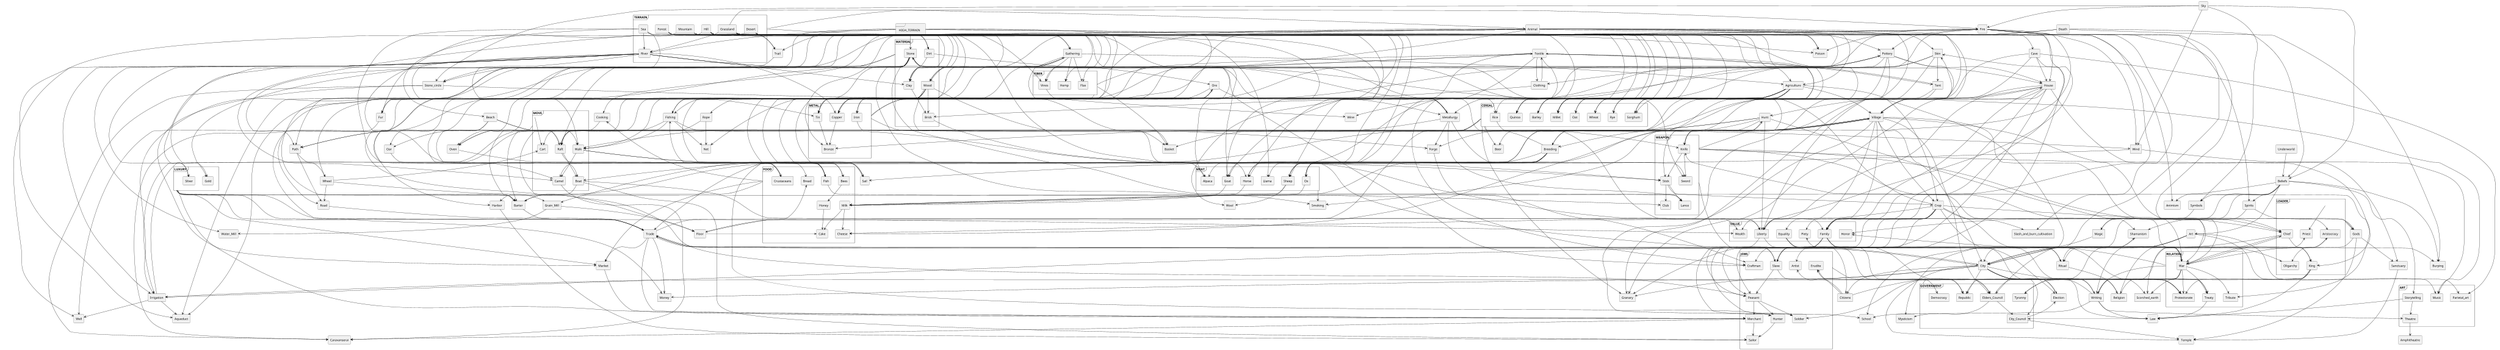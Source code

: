 @startuml
scale max 4096*4096

frame ART {
  rectangle Storytelling
  rectangle Music
  rectangle Parietal_art
  rectangle Theatre
}
frame RELATION {
  rectangle Treaty
  rectangle Tribute
  rectangle Protectorate
  rectangle War
}
frame TERRAIN {
  rectangle Grassland
  rectangle Hill
  rectangle Mountain
  rectangle Forest
  rectangle River
  rectangle Desert
  rectangle Sea
}
frame CEREAL {
  rectangle Barley
  rectangle Quinoa
  rectangle Oat
  rectangle Millet
  rectangle Sorghum
  rectangle Wheat
  rectangle Rye
  rectangle Rice
}
frame LUXURY {
  rectangle Gold
  rectangle Silver
}
frame VALUE {
  rectangle Honor
  rectangle Family
  rectangle Piety
  rectangle Equality
  rectangle Liberty
  rectangle Wealth
}
frame MEAT {
  rectangle Llama
  rectangle Horse
  rectangle Ox
  rectangle Sheep
  rectangle Goat
  rectangle Alpaca
}
frame FIBER {
  rectangle Hemp
  rectangle Vines
  rectangle Flax
}
frame LEADER {
  rectangle Aristocracy
  rectangle Oligarchy
  rectangle Chief
  rectangle King
  rectangle Priest
}
frame JOBS {
  rectangle Artist
  rectangle Hunter
  rectangle Soldier
  rectangle Slave
  rectangle Craftman
  rectangle Merchant
  rectangle Peasant
  rectangle Erudite
  rectangle Sailor
}
frame MOVE {
  rectangle Walk
  rectangle Horse
  rectangle Ox
  rectangle Raft
  rectangle Camel
  rectangle Boat
  rectangle Cart
}
frame HIGH_TERRAIN {
  rectangle Hill
  rectangle Mountain
}
frame METAL {
  rectangle Bronze
  rectangle Tin
  rectangle Iron
  rectangle Copper
}
frame WEAPON {
  rectangle Knife
  rectangle Sword
  rectangle Club
  rectangle Stick
  rectangle Lance
}
frame GOVERNMENT {
  rectangle Aristocracy
  rectangle Oligarchy
  rectangle Chief
  rectangle King
  rectangle Priest
  rectangle Democracy
  rectangle City_Council
  rectangle Elders_Council
  rectangle Republic
  rectangle Tyranny
}
frame MATERIAL {
  rectangle Clay
  rectangle Wood
  rectangle Brick
  rectangle Dirt
  rectangle Stone
}
frame FOOD {
  rectangle Barley
  rectangle Quinoa
  rectangle Oat
  rectangle Cake
  rectangle Ox
  rectangle Sorghum
  rectangle Cheese
  rectangle Alpaca
  rectangle Bees
  rectangle Bread
  rectangle Honey
  rectangle Crustaceans
  rectangle Llama
  rectangle Millet
  rectangle Horse
  rectangle Fish
  rectangle Sheep
  rectangle Goat
  rectangle Wheat
  rectangle Milk
  rectangle Rye
  rectangle Rice
}
rectangle Sky
rectangle Wine
rectangle Wind
rectangle Textile
rectangle Cooking
rectangle Law
rectangle Underworld
rectangle Shamanism
rectangle Beliefs
rectangle Stone_circle
rectangle Crop
rectangle Aqueduct
rectangle Hunt
rectangle Trade
rectangle Beach
rectangle Animism
rectangle Granary
rectangle Amphitheatre
rectangle Clothing
rectangle Breeding
rectangle Village
rectangle Ritual
rectangle Burying
rectangle House
rectangle City
rectangle Market
rectangle Tent
rectangle Cave
rectangle Trail
rectangle Rope
rectangle Animal
rectangle Sail
rectangle Gods
rectangle Death
rectangle Skin
rectangle Gathering
rectangle Smoking
rectangle Oar
rectangle Wheel
rectangle Irrigation
rectangle Art
rectangle Ore
rectangle Spirits
rectangle Mysticism
rectangle Harbor
rectangle Scorched_earth
rectangle Well
rectangle Forge
rectangle Basket
rectangle Fishing
rectangle Beer
rectangle Money
rectangle School
rectangle Oven
rectangle Grain_Mill
rectangle Pottery
rectangle Agriculture
rectangle Path
rectangle Floor
rectangle Fur
rectangle Barter
rectangle Citizens
rectangle Road
rectangle Magic
rectangle Religion
rectangle Election
rectangle Slash_and_burn_cultivation
rectangle Water_Mill
rectangle Temple
rectangle Symbols
rectangle Fire
rectangle Writing
rectangle Poison
rectangle Caravanserai
rectangle Metallurgy
rectangle Net
rectangle Wool
rectangle Sanctuary
Grassland --> River 
HIGH_TERRAIN --> River 
Sea --> River 
Hill --> Dirt 
Desert --> Dirt 
Dirt --> Ore 
METAL --> Ore 
Ore --> Copper 
HIGH_TERRAIN --> Copper 
River --> Copper 
Metallurgy --> Copper 
Ore --> Tin 
HIGH_TERRAIN --> Tin 
River --> Tin 
Metallurgy --> Tin 
Ore --> Iron 
Metallurgy --> Iron 
HIGH_TERRAIN --> Gold 
River --> Gold 
HIGH_TERRAIN --> Silver 
River --> Silver 
Grassland --> Wood 
Forest --> Wood 
Crop --> Stone 
Breeding --> Stone 
HIGH_TERRAIN --> Stone 
Hill --> Clay 
Dirt --> Clay 
River --> Clay 
Sea --> Clay 
TERRAIN --> Animal 
Animal --> Fish 
River --> Fish 
Sea --> Fish 
Sea --> Beach 
Beach --> Crustaceans 
Animal --> Crustaceans 
HIGH_TERRAIN --> Cave 
Animal --> Hunt 
WEAPON --> Hunt 
Grassland --> Gathering 
Crustaceans --> Gathering 
Forest --> Gathering 
Grassland --> Vines 
Forest --> Vines 
Gathering --> Vines 
Grassland --> Flax 
Gathering --> Flax 
Grassland --> Hemp 
Gathering --> Hemp 
FIBER --> Rope 
FIBER --> Basket 
Wood --> Basket 
CEREAL --> Basket 
Gathering --> Basket 
Wood --> Fishing 
Fish --> Fishing 
Gathering --> Fishing 
Stone --> Fishing 
Textile --> Net 
Rope --> Net 
Fishing --> Net 
Beach --> Raft 
Wood --> Raft 
Rope --> Raft 
Fishing --> Raft 
Sea --> Raft 
Wood --> Oar 
Raft --> Oar 
Sky --> Wind 
CEREAL --> Wind 
Forest --> Wind 
Wind --> Sail 
Textile --> Sail 
Raft --> Sail 
Oar --> Boat 
Sail --> Boat 
Raft --> Boat 
Hunt --> Knife 
War --> Knife 
METAL --> Knife 
Stone --> Knife 
Knife --> Skin 
Slave --> Skin 
Animal --> Skin 
Mountain --> Fur 
Clothing --> Fur 
Skin --> Fur 
Textile --> Clothing 
Skin --> Clothing 
FIBER --> Textile 
Tent --> Textile 
Clothing --> Textile 
Textile --> Tent 
Skin --> Tent 
Walk --> Stick 
Hunt --> Stick 
Knife --> Stick 
Wood --> Stick 
Hunt --> Walk 
Beach --> Walk 
River --> Walk 
Gathering --> Walk 
Fishing --> Walk 
Grassland --> Agriculture 
Animal --> Agriculture 
Gathering --> Agriculture 
Village --> Breeding 
Animal --> Breeding 
Agriculture --> Breeding 
Grassland --> Horse 
Walk --> Horse 
Breeding --> Horse 
Animal --> Horse 
Hill --> Alpaca 
Mountain --> Alpaca 
Breeding --> Alpaca 
Mountain --> Llama 
Breeding --> Llama 
Grassland --> Goat 
Hill --> Goat 
Mountain --> Goat 
Breeding --> Goat 
Grassland --> Ox 
Breeding --> Ox 
Skin --> Ox 
Grassland --> Sheep 
Hill --> Sheep 
Textile --> Sheep 
Breeding --> Sheep 
Breeding --> Milk 
Horse --> Milk 
Sheep --> Milk 
Ox --> Milk 
Goat --> Milk 
Textile --> Cheese 
Pottery --> Cheese 
Milk --> Cheese 
Textile --> Wool 
Sheep --> Wool 
Walk --> Camel 
Breeding --> Camel 
Animal --> Camel 
Desert --> Camel 
Grassland --> Fire 
Sky --> Fire 
Wood --> Fire 
Clay --> Pottery 
Fire --> Pottery 
Desert --> Pottery 
Clay --> Brick 
Wood --> Brick 
Fire --> Brick 
Ore --> Metallurgy 
Fire --> Metallurgy 
METAL --> Metallurgy 
Fire --> Bronze 
Tin --> Bronze 
Metallurgy --> Bronze 
Copper --> Bronze 
Cave --> House 
Fire --> House 
Pottery --> House 
Family --> House 
MATERIAL --> House 
Iron --> Forge 
House --> Forge 
Metallurgy --> Forge 
Textile --> Craftman 
Forge --> Craftman 
House --> Craftman 
MATERIAL --> Craftman 
Crop --> Family 
Cave --> Family 
Fire --> Family 
House --> Family 
Rice --> Family 
Tent --> Village 
Irrigation --> Village 
House --> Village 
Agriculture --> Village 
Desert --> Village 
Village --> Crop 
Stick --> Crop 
Agriculture --> Crop 
Crop --> Peasant 
Slave --> Peasant 
Village --> Peasant 
Family --> Peasant 
Liberty --> Peasant 
Crop --> Slash_and_burn_cultivation 
Fire --> Slash_and_burn_cultivation 
Tent --> Liberty 
Crop --> Liberty 
Hunt --> Liberty 
Fishing --> Liberty 
Sea --> Liberty 
Boat --> Liberty 
Village --> Equality 
Crop --> Slave 
Brick --> Slave 
War --> Slave 
WEAPON --> Slave 
Village --> Chief 
War --> Chief 
Family --> Chief 
WEAPON --> Chief 
Village --> Elders_Council 
Fire --> Elders_Council 
Family --> Elders_Council 
Equality --> Elders_Council 
Grassland --> Wheat 
Agriculture --> Wheat 
Grassland --> Oat 
Agriculture --> Oat 
Grassland --> Rye 
Agriculture --> Rye 
Grassland --> Barley 
Hill --> Barley 
Agriculture --> Barley 
Grassland --> Millet 
Hill --> Millet 
Agriculture --> Millet 
Desert --> Millet 
Hill --> Quinoa 
Mountain --> Quinoa 
Agriculture --> Quinoa 
Grassland --> Sorghum 
Agriculture --> Sorghum 
Desert --> Sorghum 
River --> Rice 
Agriculture --> Rice 
Grassland --> Trail 
Animal --> Trail 
Forest --> Trail 
Hunt --> Path 
Trail --> Path 
Village --> Path 
Animal --> Path 
Fire --> Cooking 
FOOD --> Cooking 
Fire --> Smoking 
Fish --> Smoking 
MEAT --> Smoking 
Cave --> Oven 
Cooking --> Oven 
Stone --> Oven 
Sky --> Stone_circle 
Death --> Stone_circle 
Stone --> Stone_circle 
Sky --> Beliefs 
Underworld --> Beliefs 
Death --> Beliefs 
Beliefs --> Art 
Art --> Parietal_art 
Cave --> Parietal_art 
Beliefs --> Storytelling 
Sky --> Symbols 
Beliefs --> Symbols 
Beliefs --> Spirits 
Animal --> Spirits 
Beliefs --> Animism 
TERRAIN --> Animism 
Spirits --> Shamanism 
Liberty --> Shamanism 
Elders_Council --> Shamanism 
Beliefs --> Burying 
Death --> Burying 
Family --> Burying 
Crop --> Ritual 
Shamanism --> Ritual 
Beliefs --> Ritual 
Family --> Ritual 
Animal --> Poison 
Forest --> Poison 
Death --> Poison 
Desert --> Poison 
MOVE --> Barter 
LUXURY --> Barter 
METAL --> Barter 
WEAPON --> Barter 
MATERIAL --> Barter 
FOOD --> Barter 
CEREAL --> Beer 
Pottery --> Beer 
Vines --> Wine 
Pottery --> Wine 
Beach --> Harbor 
Boat --> Harbor 
Hunter --> Sailor 
Merchant --> Sailor 
Harbor --> Sailor 
Boat --> Sailor 
Knife --> Sword 
Metallurgy --> Sword 
Stone --> Sword 
Stick --> Club 
Stone --> Club 
Stick --> Lance 
Metallurgy --> Lance 
Stone --> Lance 
Slave --> Protectorate 
King --> Protectorate 
Writing --> Protectorate 
War --> Protectorate 
City --> Protectorate 
Trade --> City 
Chief --> City 
Village --> City 
War --> City 
Stone_circle --> City 
Hunt --> War 
Chief --> War 
Village --> War 
City --> War 
WEAPON --> War 
Hunt --> Hunter 
Peasant --> Hunter 
Family --> Hunter 
Peasant --> Soldier 
War --> Soldier 
Family --> Soldier 
Crop --> Scorched_earth 
Fire --> Scorched_earth 
War --> Scorched_earth 
Writing --> Treaty 
War --> Treaty 
GOVERNMENT --> Treaty 
Fur --> Trade 
Barter --> Trade 
Village --> Trade 
Road --> Trade 
Writing --> Trade 
LUXURY --> Trade 
City --> Trade 
Trade --> Wealth 
LUXURY --> Wealth 
House --> Wealth 
Trade --> Market 
LUXURY --> Market 
FOOD --> Market 
Stone_circle --> Market 
Trade --> Merchant 
Peasant --> Merchant 
LUXURY --> Merchant 
Market --> Merchant 
Merchant --> Caravanserai 
House --> Caravanserai 
Camel --> Caravanserai 
Stone_circle --> Caravanserai 
Trade --> Money 
King --> Money 
LUXURY --> Money 
War --> Tribute 
LUXURY --> Tribute 
Chief --> King 
City --> King 
WEAPON --> King 
Path --> Wheel 
MATERIAL --> Wheel 
Wheel --> Cart 
Wood --> Cart 
MOVE --> Cart 
Path --> Road 
Wheel --> Road 
Stone --> Road 
Crop --> Irrigation 
Village --> Irrigation 
Pottery --> Irrigation 
River --> Irrigation 
City --> Irrigation 
Irrigation --> Well 
Cave --> Well 
River --> Well 
Crop --> Granary 
CEREAL --> Granary 
Pottery --> Granary 
House --> Granary 
City --> Granary 
Wheel --> Grain_Mill 
CEREAL --> Grain_Mill 
Grain_Mill --> Floor 
CEREAL --> Floor 
Stone --> Floor 
Floor --> Bread 
Oven --> Bread 
Animal --> Bees 
Forest --> Bees 
Bees --> Honey 
Floor --> Cake 
Honey --> Cake 
Milk --> Cake 
Grain_Mill --> Water_Mill 
River --> Water_Mill 
LEADER --> Gods 
Spirits --> Gods 
Gods --> Sanctuary 
House --> Sanctuary 
Beliefs --> Magic 
Symbols --> Magic 
Magic --> Mysticism 
Elders_Council --> Mysticism 
Gods --> Religion 
Ritual --> Religion 
Village --> Piety 
Religion --> Piety 
LEADER --> Priest 
Religion --> Priest 
RELATION --> Honor 
Gods --> Honor 
Art --> Writing 
RELATION --> Writing 
City --> Writing 
Treaty --> Law 
King --> Law 
Storytelling --> Law 
Writing --> Law 
City --> Law 
Wind --> Music 
Art --> Music 
River --> Music 
Art --> School 
Village --> School 
Writing --> School 
Law --> City_Council 
City --> City_Council 
Elders_Council --> City_Council 
Gods --> Temple 
City --> Temple 
Sanctuary --> Temple 
City_Council --> Temple 
Equality --> Election 
City --> Election 
City_Council --> Election 
JOBS --> Republic 
City --> Republic 
Equality --> Republic 
Election --> Republic 
Citizens --> Democracy 
Crop --> Aristocracy 
War --> Aristocracy 
Aristocracy --> Oligarchy 
Trade --> Oligarchy 
City --> Citizens 
Liberty --> Citizens 
Art --> Artist 
Citizens --> Artist 
Citizens --> Erudite 
Writing --> Erudite 
King --> Tyranny 
War --> Tyranny 
Storytelling --> Theatre 
Writing --> Theatre 
Theatre --> Amphitheatre 
Irrigation --> Aqueduct 
Hill --> Aqueduct 
Pottery --> Aqueduct 
Stone --> Aqueduct 
@enduml
